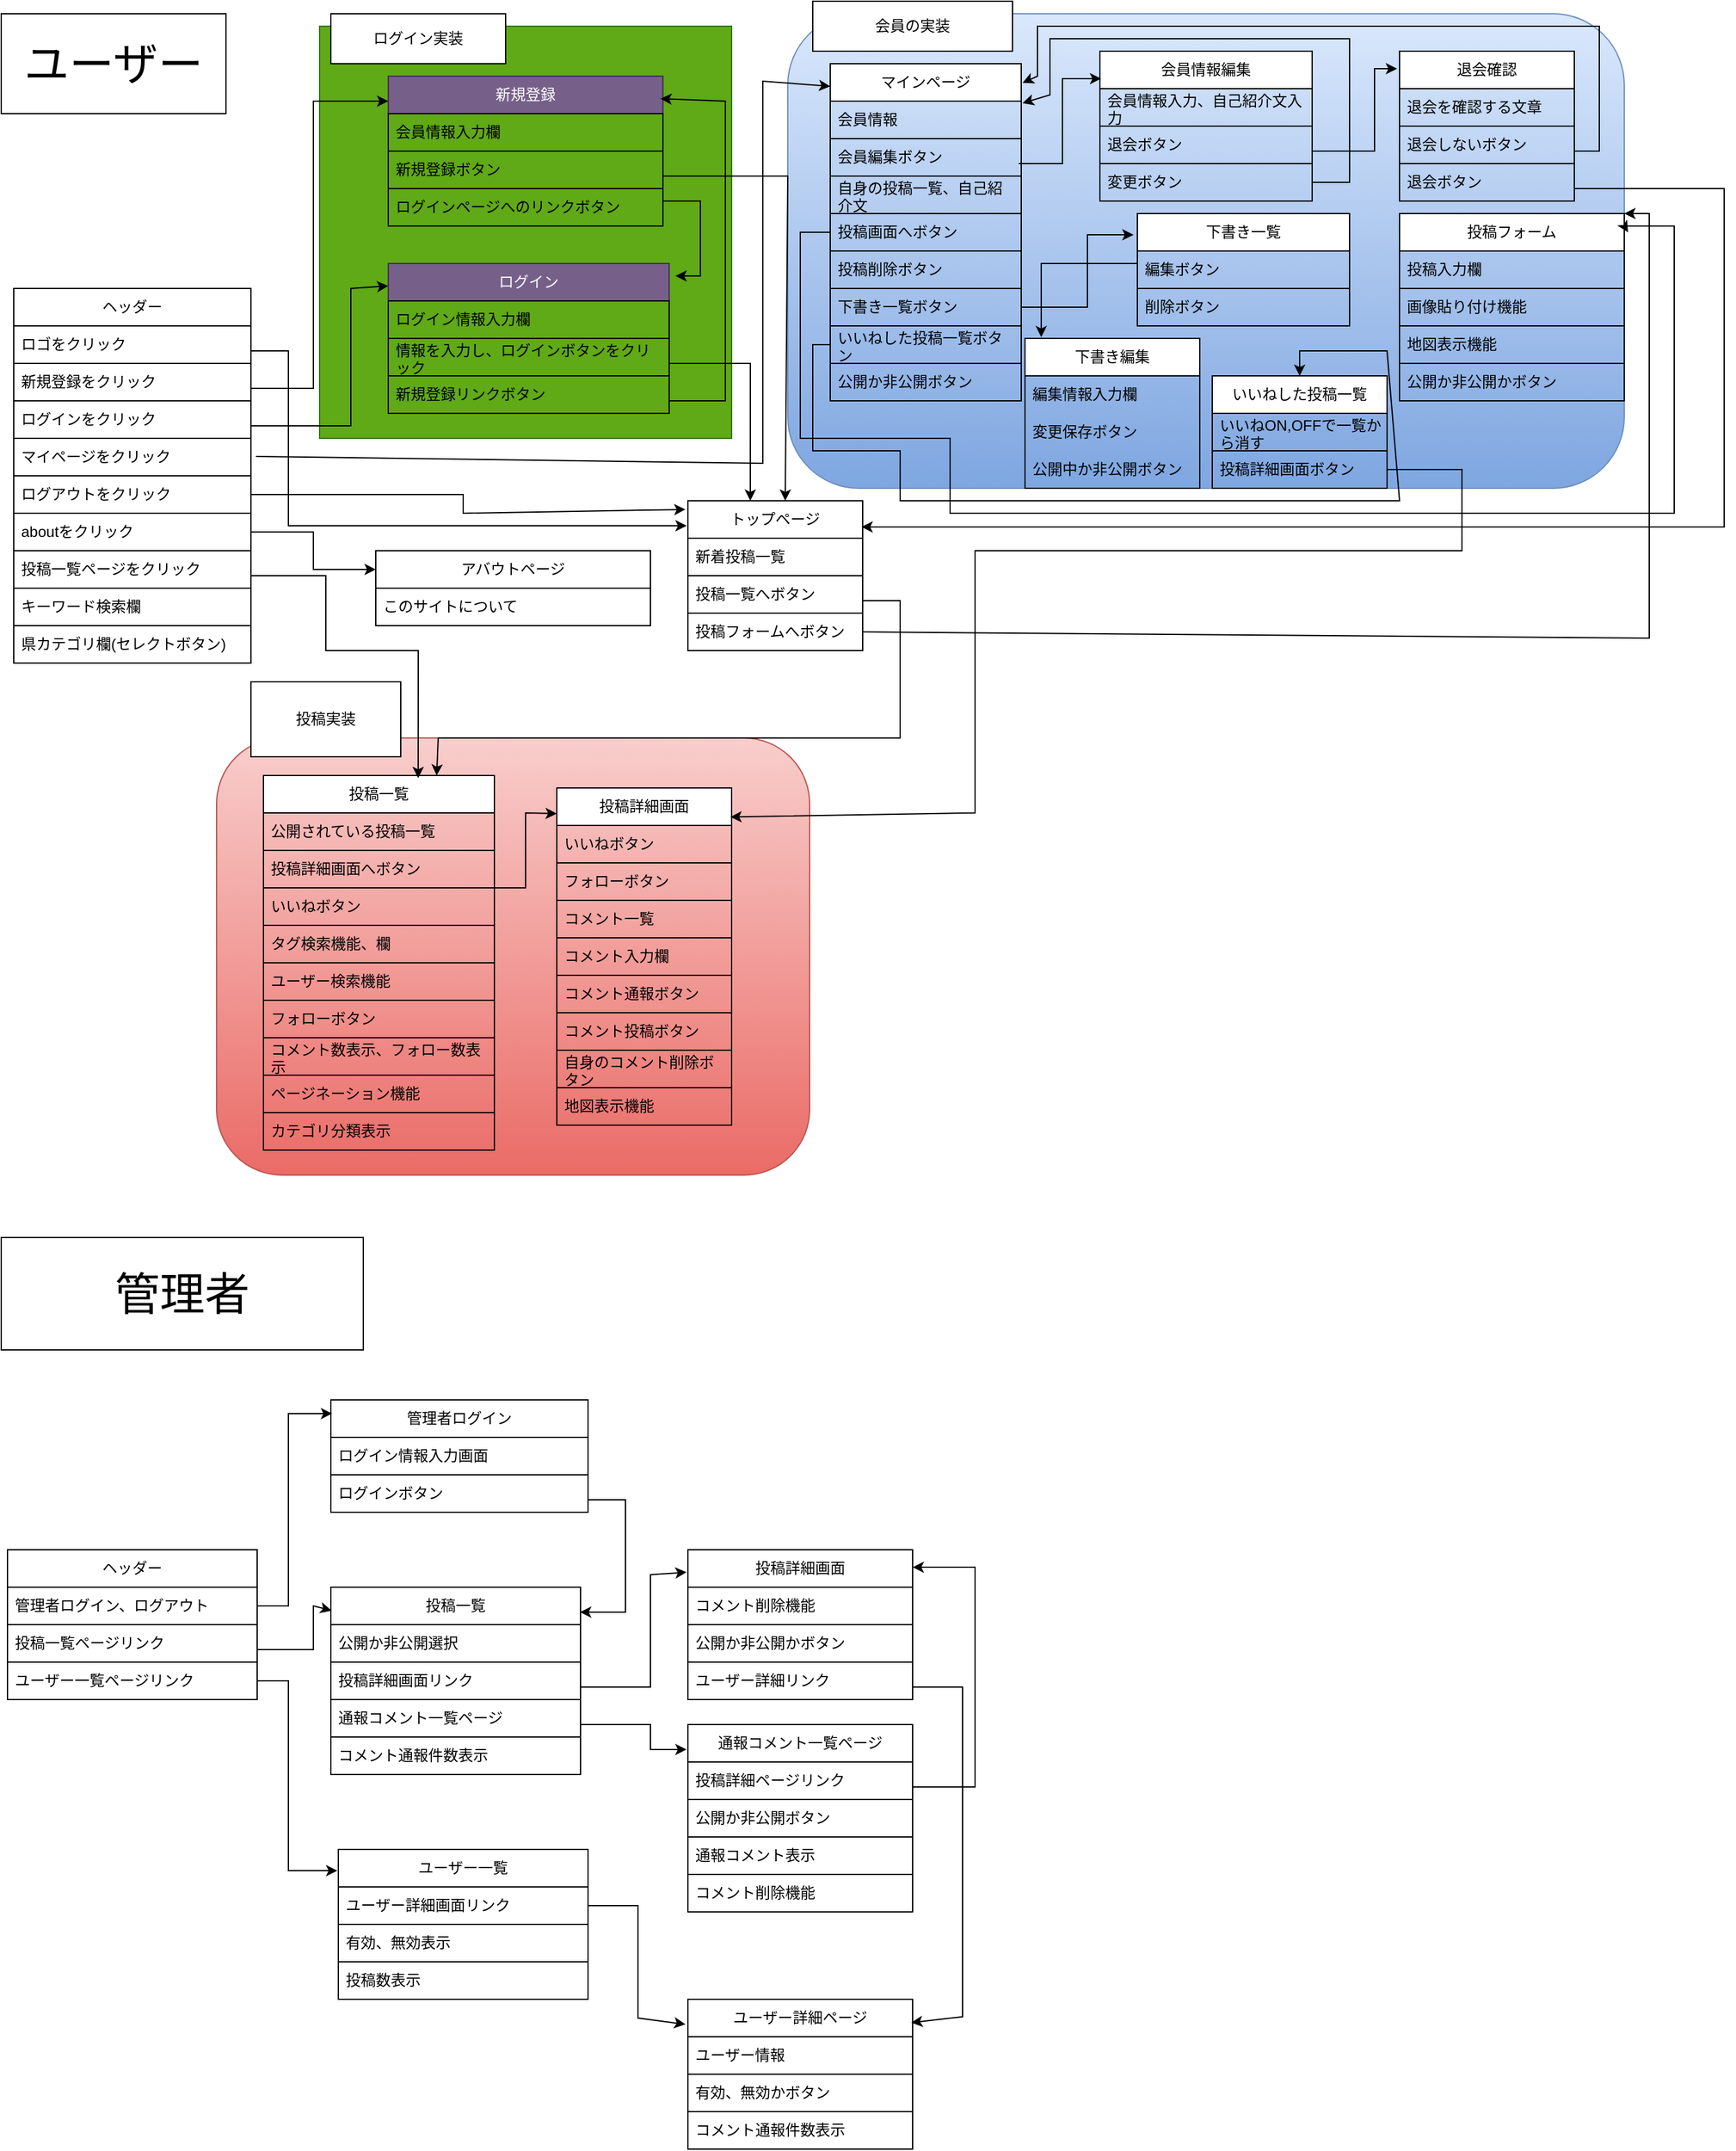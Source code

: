 <mxfile version="24.4.13" type="github">
  <diagram name="ページ1" id="BmxVBQdKCFRmg_GliCho">
    <mxGraphModel dx="359" dy="809" grid="1" gridSize="10" guides="1" tooltips="1" connect="1" arrows="1" fold="1" page="1" pageScale="1" pageWidth="827" pageHeight="1169" math="0" shadow="0">
      <root>
        <mxCell id="0" />
        <mxCell id="1" parent="0" />
        <mxCell id="5P5FnnpHf5cilHwBpNUs-7" value="&lt;font style=&quot;font-size: 36px;&quot;&gt;ユーザー&lt;/font&gt;" style="rounded=0;whiteSpace=wrap;html=1;" parent="1" vertex="1">
          <mxGeometry x="10" y="20" width="180" height="80" as="geometry" />
        </mxCell>
        <mxCell id="5P5FnnpHf5cilHwBpNUs-9" value="ヘッダー" style="swimlane;fontStyle=0;childLayout=stackLayout;horizontal=1;startSize=30;horizontalStack=0;resizeParent=1;resizeParentMax=0;resizeLast=0;collapsible=1;marginBottom=0;whiteSpace=wrap;html=1;" parent="1" vertex="1">
          <mxGeometry x="20" y="240" width="190" height="300" as="geometry" />
        </mxCell>
        <mxCell id="5P5FnnpHf5cilHwBpNUs-10" value="ロゴをクリック" style="text;strokeColor=none;fillColor=none;align=left;verticalAlign=middle;spacingLeft=4;spacingRight=4;overflow=hidden;points=[[0,0.5],[1,0.5]];portConstraint=eastwest;rotatable=0;whiteSpace=wrap;html=1;" parent="5P5FnnpHf5cilHwBpNUs-9" vertex="1">
          <mxGeometry y="30" width="190" height="30" as="geometry" />
        </mxCell>
        <mxCell id="5P5FnnpHf5cilHwBpNUs-11" value="新規登録をクリック" style="text;strokeColor=default;fillColor=none;align=left;verticalAlign=middle;spacingLeft=4;spacingRight=4;overflow=hidden;points=[[0,0.5],[1,0.5]];portConstraint=eastwest;rotatable=0;whiteSpace=wrap;html=1;" parent="5P5FnnpHf5cilHwBpNUs-9" vertex="1">
          <mxGeometry y="60" width="190" height="30" as="geometry" />
        </mxCell>
        <mxCell id="5P5FnnpHf5cilHwBpNUs-12" value="ログインをクリック" style="text;strokeColor=default;fillColor=none;align=left;verticalAlign=middle;spacingLeft=4;spacingRight=4;overflow=hidden;points=[[0,0.5],[1,0.5]];portConstraint=eastwest;rotatable=0;whiteSpace=wrap;html=1;" parent="5P5FnnpHf5cilHwBpNUs-9" vertex="1">
          <mxGeometry y="90" width="190" height="30" as="geometry" />
        </mxCell>
        <mxCell id="5P5FnnpHf5cilHwBpNUs-4" value="マイページをクリック" style="text;strokeColor=default;fillColor=none;align=left;verticalAlign=middle;spacingLeft=4;spacingRight=4;overflow=hidden;points=[[0,0.5],[1,0.5]];portConstraint=eastwest;rotatable=0;whiteSpace=wrap;html=1;" parent="5P5FnnpHf5cilHwBpNUs-9" vertex="1">
          <mxGeometry y="120" width="190" height="30" as="geometry" />
        </mxCell>
        <mxCell id="5P5FnnpHf5cilHwBpNUs-6" value="ログアウトをクリック" style="text;strokeColor=default;fillColor=none;align=left;verticalAlign=middle;spacingLeft=4;spacingRight=4;overflow=hidden;points=[[0,0.5],[1,0.5]];portConstraint=eastwest;rotatable=0;whiteSpace=wrap;html=1;" parent="5P5FnnpHf5cilHwBpNUs-9" vertex="1">
          <mxGeometry y="150" width="190" height="30" as="geometry" />
        </mxCell>
        <mxCell id="5P5FnnpHf5cilHwBpNUs-5" value="aboutをクリック" style="text;strokeColor=default;fillColor=none;align=left;verticalAlign=middle;spacingLeft=4;spacingRight=4;overflow=hidden;points=[[0,0.5],[1,0.5]];portConstraint=eastwest;rotatable=0;whiteSpace=wrap;html=1;" parent="5P5FnnpHf5cilHwBpNUs-9" vertex="1">
          <mxGeometry y="180" width="190" height="30" as="geometry" />
        </mxCell>
        <mxCell id="5P5FnnpHf5cilHwBpNUs-20" value="投稿一覧ページをクリック" style="text;strokeColor=default;fillColor=none;align=left;verticalAlign=middle;spacingLeft=4;spacingRight=4;overflow=hidden;points=[[0,0.5],[1,0.5]];portConstraint=eastwest;rotatable=0;whiteSpace=wrap;html=1;" parent="5P5FnnpHf5cilHwBpNUs-9" vertex="1">
          <mxGeometry y="210" width="190" height="30" as="geometry" />
        </mxCell>
        <mxCell id="5P5FnnpHf5cilHwBpNUs-45" value="キーワード検索欄" style="text;strokeColor=default;fillColor=none;align=left;verticalAlign=middle;spacingLeft=4;spacingRight=4;overflow=hidden;points=[[0,0.5],[1,0.5]];portConstraint=eastwest;rotatable=0;whiteSpace=wrap;html=1;" parent="5P5FnnpHf5cilHwBpNUs-9" vertex="1">
          <mxGeometry y="240" width="190" height="30" as="geometry" />
        </mxCell>
        <mxCell id="5P5FnnpHf5cilHwBpNUs-44" value="県カテゴリ欄(セレクトボタン)" style="text;strokeColor=none;fillColor=none;align=left;verticalAlign=middle;spacingLeft=4;spacingRight=4;overflow=hidden;points=[[0,0.5],[1,0.5]];portConstraint=eastwest;rotatable=0;whiteSpace=wrap;html=1;" parent="5P5FnnpHf5cilHwBpNUs-9" vertex="1">
          <mxGeometry y="270" width="190" height="30" as="geometry" />
        </mxCell>
        <mxCell id="5P5FnnpHf5cilHwBpNUs-21" value="" style="whiteSpace=wrap;html=1;aspect=fixed;strokeColor=#2D7600;fillColor=#60a917;fontColor=#ffffff;" parent="1" vertex="1">
          <mxGeometry x="265" y="30" width="330" height="330" as="geometry" />
        </mxCell>
        <mxCell id="5P5FnnpHf5cilHwBpNUs-22" value="新規登録" style="swimlane;fontStyle=0;childLayout=stackLayout;horizontal=1;startSize=30;horizontalStack=0;resizeParent=1;resizeParentMax=0;resizeLast=0;collapsible=1;marginBottom=0;whiteSpace=wrap;html=1;fillColor=#76608a;fontColor=#ffffff;strokeColor=#432D57;" parent="1" vertex="1">
          <mxGeometry x="320" y="70" width="220" height="120" as="geometry" />
        </mxCell>
        <mxCell id="5P5FnnpHf5cilHwBpNUs-23" value="会員情報入力欄" style="text;align=left;verticalAlign=middle;spacingLeft=4;spacingRight=4;overflow=hidden;points=[[0,0.5],[1,0.5]];portConstraint=eastwest;rotatable=0;whiteSpace=wrap;html=1;fillColor=none;strokeColor=default;" parent="5P5FnnpHf5cilHwBpNUs-22" vertex="1">
          <mxGeometry y="30" width="220" height="30" as="geometry" />
        </mxCell>
        <mxCell id="5P5FnnpHf5cilHwBpNUs-24" value="新規登録ボタン" style="text;strokeColor=default;fillColor=none;align=left;verticalAlign=middle;spacingLeft=4;spacingRight=4;overflow=hidden;points=[[0,0.5],[1,0.5]];portConstraint=eastwest;rotatable=0;whiteSpace=wrap;html=1;" parent="5P5FnnpHf5cilHwBpNUs-22" vertex="1">
          <mxGeometry y="60" width="220" height="30" as="geometry" />
        </mxCell>
        <mxCell id="5P5FnnpHf5cilHwBpNUs-25" value="ログインページへのリンクボタン" style="text;strokeColor=default;fillColor=none;align=left;verticalAlign=middle;spacingLeft=4;spacingRight=4;overflow=hidden;points=[[0,0.5],[1,0.5]];portConstraint=eastwest;rotatable=0;whiteSpace=wrap;html=1;" parent="5P5FnnpHf5cilHwBpNUs-22" vertex="1">
          <mxGeometry y="90" width="220" height="30" as="geometry" />
        </mxCell>
        <mxCell id="5P5FnnpHf5cilHwBpNUs-26" value="ログイン実装" style="rounded=0;whiteSpace=wrap;html=1;" parent="1" vertex="1">
          <mxGeometry x="274" y="20" width="140" height="40" as="geometry" />
        </mxCell>
        <mxCell id="5P5FnnpHf5cilHwBpNUs-27" value="ログイン" style="swimlane;fontStyle=0;childLayout=stackLayout;horizontal=1;startSize=30;horizontalStack=0;resizeParent=1;resizeParentMax=0;resizeLast=0;collapsible=1;marginBottom=0;whiteSpace=wrap;html=1;fillColor=#76608a;strokeColor=#432D57;fontColor=#ffffff;" parent="1" vertex="1">
          <mxGeometry x="320" y="220" width="225" height="120" as="geometry" />
        </mxCell>
        <mxCell id="5P5FnnpHf5cilHwBpNUs-28" value="ログイン情報入力欄" style="text;strokeColor=default;fillColor=none;align=left;verticalAlign=middle;spacingLeft=4;spacingRight=4;overflow=hidden;points=[[0,0.5],[1,0.5]];portConstraint=eastwest;rotatable=0;whiteSpace=wrap;html=1;" parent="5P5FnnpHf5cilHwBpNUs-27" vertex="1">
          <mxGeometry y="30" width="225" height="30" as="geometry" />
        </mxCell>
        <mxCell id="5P5FnnpHf5cilHwBpNUs-29" value="情報を入力し、ログインボタンをクリック" style="text;strokeColor=default;fillColor=none;align=left;verticalAlign=middle;spacingLeft=4;spacingRight=4;overflow=hidden;points=[[0,0.5],[1,0.5]];portConstraint=eastwest;rotatable=0;whiteSpace=wrap;html=1;" parent="5P5FnnpHf5cilHwBpNUs-27" vertex="1">
          <mxGeometry y="60" width="225" height="30" as="geometry" />
        </mxCell>
        <mxCell id="5P5FnnpHf5cilHwBpNUs-30" value="新規登録リンクボタン" style="text;strokeColor=default;fillColor=none;align=left;verticalAlign=middle;spacingLeft=4;spacingRight=4;overflow=hidden;points=[[0,0.5],[1,0.5]];portConstraint=eastwest;rotatable=0;whiteSpace=wrap;html=1;" parent="5P5FnnpHf5cilHwBpNUs-27" vertex="1">
          <mxGeometry y="90" width="225" height="30" as="geometry" />
        </mxCell>
        <mxCell id="5P5FnnpHf5cilHwBpNUs-31" value="" style="endArrow=classic;html=1;rounded=0;entryX=0;entryY=0.167;entryDx=0;entryDy=0;entryPerimeter=0;" parent="1" target="5P5FnnpHf5cilHwBpNUs-22" edge="1">
          <mxGeometry width="50" height="50" relative="1" as="geometry">
            <mxPoint x="210" y="320" as="sourcePoint" />
            <mxPoint x="260" y="90" as="targetPoint" />
            <Array as="points">
              <mxPoint x="260" y="320" />
              <mxPoint x="260" y="90" />
            </Array>
          </mxGeometry>
        </mxCell>
        <mxCell id="5P5FnnpHf5cilHwBpNUs-32" value="" style="endArrow=classic;html=1;rounded=0;entryX=0;entryY=0.15;entryDx=0;entryDy=0;entryPerimeter=0;" parent="1" target="5P5FnnpHf5cilHwBpNUs-27" edge="1">
          <mxGeometry width="50" height="50" relative="1" as="geometry">
            <mxPoint x="210" y="350" as="sourcePoint" />
            <mxPoint x="290" y="240" as="targetPoint" />
            <Array as="points">
              <mxPoint x="290" y="350" />
              <mxPoint x="290" y="240" />
            </Array>
          </mxGeometry>
        </mxCell>
        <mxCell id="5P5FnnpHf5cilHwBpNUs-34" value="" style="endArrow=classic;html=1;rounded=0;" parent="1" edge="1">
          <mxGeometry width="50" height="50" relative="1" as="geometry">
            <mxPoint x="540" y="170" as="sourcePoint" />
            <mxPoint x="550" y="230" as="targetPoint" />
            <Array as="points">
              <mxPoint x="570" y="170" />
              <mxPoint x="570" y="230" />
            </Array>
          </mxGeometry>
        </mxCell>
        <mxCell id="5P5FnnpHf5cilHwBpNUs-36" value="" style="endArrow=classic;html=1;rounded=0;entryX=0.991;entryY=0.15;entryDx=0;entryDy=0;entryPerimeter=0;" parent="1" target="5P5FnnpHf5cilHwBpNUs-22" edge="1">
          <mxGeometry width="50" height="50" relative="1" as="geometry">
            <mxPoint x="545" y="330" as="sourcePoint" />
            <mxPoint x="545" y="100" as="targetPoint" />
            <Array as="points">
              <mxPoint x="590" y="330" />
              <mxPoint x="590" y="90" />
            </Array>
          </mxGeometry>
        </mxCell>
        <mxCell id="5P5FnnpHf5cilHwBpNUs-37" value="アバウトページ" style="swimlane;fontStyle=0;childLayout=stackLayout;horizontal=1;startSize=30;horizontalStack=0;resizeParent=1;resizeParentMax=0;resizeLast=0;collapsible=1;marginBottom=0;whiteSpace=wrap;html=1;" parent="1" vertex="1">
          <mxGeometry x="310" y="450" width="220" height="60" as="geometry" />
        </mxCell>
        <mxCell id="5P5FnnpHf5cilHwBpNUs-38" value="このサイトについて" style="text;strokeColor=none;fillColor=none;align=left;verticalAlign=middle;spacingLeft=4;spacingRight=4;overflow=hidden;points=[[0,0.5],[1,0.5]];portConstraint=eastwest;rotatable=0;whiteSpace=wrap;html=1;" parent="5P5FnnpHf5cilHwBpNUs-37" vertex="1">
          <mxGeometry y="30" width="220" height="30" as="geometry" />
        </mxCell>
        <mxCell id="5P5FnnpHf5cilHwBpNUs-41" value="" style="endArrow=classic;html=1;rounded=0;exitX=1;exitY=0.5;exitDx=0;exitDy=0;entryX=0;entryY=0.25;entryDx=0;entryDy=0;" parent="1" source="5P5FnnpHf5cilHwBpNUs-5" target="5P5FnnpHf5cilHwBpNUs-37" edge="1">
          <mxGeometry width="50" height="50" relative="1" as="geometry">
            <mxPoint x="280" y="570" as="sourcePoint" />
            <mxPoint x="260" y="480" as="targetPoint" />
            <Array as="points">
              <mxPoint x="260" y="435" />
              <mxPoint x="260" y="465" />
            </Array>
          </mxGeometry>
        </mxCell>
        <mxCell id="5P5FnnpHf5cilHwBpNUs-42" value="トップページ" style="swimlane;fontStyle=0;childLayout=stackLayout;horizontal=1;startSize=30;horizontalStack=0;resizeParent=1;resizeParentMax=0;resizeLast=0;collapsible=1;marginBottom=0;whiteSpace=wrap;html=1;" parent="1" vertex="1">
          <mxGeometry x="560" y="410" width="140" height="120" as="geometry" />
        </mxCell>
        <mxCell id="5P5FnnpHf5cilHwBpNUs-43" value="新着投稿一覧" style="text;strokeColor=default;fillColor=none;align=left;verticalAlign=middle;spacingLeft=4;spacingRight=4;overflow=hidden;points=[[0,0.5],[1,0.5]];portConstraint=eastwest;rotatable=0;whiteSpace=wrap;html=1;" parent="5P5FnnpHf5cilHwBpNUs-42" vertex="1">
          <mxGeometry y="30" width="140" height="30" as="geometry" />
        </mxCell>
        <mxCell id="m7cMplV8NOQ_NA8ybP9x-31" value="投稿一覧へボタン" style="text;strokeColor=none;fillColor=none;align=left;verticalAlign=middle;spacingLeft=4;spacingRight=4;overflow=hidden;points=[[0,0.5],[1,0.5]];portConstraint=eastwest;rotatable=0;whiteSpace=wrap;html=1;" parent="5P5FnnpHf5cilHwBpNUs-42" vertex="1">
          <mxGeometry y="60" width="140" height="30" as="geometry" />
        </mxCell>
        <mxCell id="5P5FnnpHf5cilHwBpNUs-64" value="投稿フォームへボタン" style="text;strokeColor=default;fillColor=none;align=left;verticalAlign=middle;spacingLeft=4;spacingRight=4;overflow=hidden;points=[[0,0.5],[1,0.5]];portConstraint=eastwest;rotatable=0;whiteSpace=wrap;html=1;" parent="5P5FnnpHf5cilHwBpNUs-42" vertex="1">
          <mxGeometry y="90" width="140" height="30" as="geometry" />
        </mxCell>
        <mxCell id="5P5FnnpHf5cilHwBpNUs-47" value="" style="endArrow=classic;html=1;rounded=0;exitX=1;exitY=0.5;exitDx=0;exitDy=0;entryX=-0.014;entryY=0.058;entryDx=0;entryDy=0;entryPerimeter=0;" parent="1" source="5P5FnnpHf5cilHwBpNUs-6" target="5P5FnnpHf5cilHwBpNUs-42" edge="1">
          <mxGeometry width="50" height="50" relative="1" as="geometry">
            <mxPoint x="210" y="400" as="sourcePoint" />
            <mxPoint x="550" y="410" as="targetPoint" />
            <Array as="points">
              <mxPoint x="380" y="405" />
              <mxPoint x="380" y="420" />
            </Array>
          </mxGeometry>
        </mxCell>
        <mxCell id="5P5FnnpHf5cilHwBpNUs-49" value="" style="rounded=1;whiteSpace=wrap;html=1;fillColor=#dae8fc;strokeColor=#6c8ebf;gradientColor=#7ea6e0;" parent="1" vertex="1">
          <mxGeometry x="640" y="20" width="670" height="380" as="geometry" />
        </mxCell>
        <mxCell id="5P5FnnpHf5cilHwBpNUs-51" value="マインページ" style="swimlane;fontStyle=0;childLayout=stackLayout;horizontal=1;startSize=30;horizontalStack=0;resizeParent=1;resizeParentMax=0;resizeLast=0;collapsible=1;marginBottom=0;whiteSpace=wrap;html=1;" parent="1" vertex="1">
          <mxGeometry x="674" y="60" width="153" height="270" as="geometry" />
        </mxCell>
        <mxCell id="5P5FnnpHf5cilHwBpNUs-52" value="会員情報" style="text;strokeColor=default;fillColor=none;align=left;verticalAlign=middle;spacingLeft=4;spacingRight=4;overflow=hidden;points=[[0,0.5],[1,0.5]];portConstraint=eastwest;rotatable=0;whiteSpace=wrap;html=1;" parent="5P5FnnpHf5cilHwBpNUs-51" vertex="1">
          <mxGeometry y="30" width="153" height="30" as="geometry" />
        </mxCell>
        <mxCell id="5P5FnnpHf5cilHwBpNUs-53" value="会員編集ボタン" style="text;strokeColor=default;fillColor=none;align=left;verticalAlign=middle;spacingLeft=4;spacingRight=4;overflow=hidden;points=[[0,0.5],[1,0.5]];portConstraint=eastwest;rotatable=0;whiteSpace=wrap;html=1;" parent="5P5FnnpHf5cilHwBpNUs-51" vertex="1">
          <mxGeometry y="60" width="153" height="30" as="geometry" />
        </mxCell>
        <mxCell id="5P5FnnpHf5cilHwBpNUs-56" value="自身の投稿一覧、自己紹介文" style="text;strokeColor=default;fillColor=none;align=left;verticalAlign=middle;spacingLeft=4;spacingRight=4;overflow=hidden;points=[[0,0.5],[1,0.5]];portConstraint=eastwest;rotatable=0;whiteSpace=wrap;html=1;" parent="5P5FnnpHf5cilHwBpNUs-51" vertex="1">
          <mxGeometry y="90" width="153" height="30" as="geometry" />
        </mxCell>
        <mxCell id="m7cMplV8NOQ_NA8ybP9x-38" value="投稿画面へボタン" style="text;strokeColor=default;fillColor=none;align=left;verticalAlign=middle;spacingLeft=4;spacingRight=4;overflow=hidden;points=[[0,0.5],[1,0.5]];portConstraint=eastwest;rotatable=0;whiteSpace=wrap;html=1;" parent="5P5FnnpHf5cilHwBpNUs-51" vertex="1">
          <mxGeometry y="120" width="153" height="30" as="geometry" />
        </mxCell>
        <mxCell id="m7cMplV8NOQ_NA8ybP9x-18" value="投稿削除ボタン" style="text;strokeColor=none;fillColor=none;align=left;verticalAlign=middle;spacingLeft=4;spacingRight=4;overflow=hidden;points=[[0,0.5],[1,0.5]];portConstraint=eastwest;rotatable=0;whiteSpace=wrap;html=1;" parent="5P5FnnpHf5cilHwBpNUs-51" vertex="1">
          <mxGeometry y="150" width="153" height="30" as="geometry" />
        </mxCell>
        <mxCell id="5P5FnnpHf5cilHwBpNUs-55" value="下書き一覧ボタン" style="text;strokeColor=default;fillColor=none;align=left;verticalAlign=middle;spacingLeft=4;spacingRight=4;overflow=hidden;points=[[0,0.5],[1,0.5]];portConstraint=eastwest;rotatable=0;whiteSpace=wrap;html=1;" parent="5P5FnnpHf5cilHwBpNUs-51" vertex="1">
          <mxGeometry y="180" width="153" height="30" as="geometry" />
        </mxCell>
        <mxCell id="5P5FnnpHf5cilHwBpNUs-54" value="いいねした投稿一覧ボタン" style="text;strokeColor=default;fillColor=none;align=left;verticalAlign=middle;spacingLeft=4;spacingRight=4;overflow=hidden;points=[[0,0.5],[1,0.5]];portConstraint=eastwest;rotatable=0;whiteSpace=wrap;html=1;" parent="5P5FnnpHf5cilHwBpNUs-51" vertex="1">
          <mxGeometry y="210" width="153" height="30" as="geometry" />
        </mxCell>
        <mxCell id="m7cMplV8NOQ_NA8ybP9x-30" value="公開か非公開ボタン" style="text;strokeColor=default;fillColor=none;align=left;verticalAlign=middle;spacingLeft=4;spacingRight=4;overflow=hidden;points=[[0,0.5],[1,0.5]];portConstraint=eastwest;rotatable=0;whiteSpace=wrap;html=1;" parent="5P5FnnpHf5cilHwBpNUs-51" vertex="1">
          <mxGeometry y="240" width="153" height="30" as="geometry" />
        </mxCell>
        <mxCell id="5P5FnnpHf5cilHwBpNUs-57" value="" style="endArrow=classic;html=1;rounded=0;entryX=0;entryY=0.067;entryDx=0;entryDy=0;entryPerimeter=0;" parent="1" target="5P5FnnpHf5cilHwBpNUs-51" edge="1">
          <mxGeometry width="50" height="50" relative="1" as="geometry">
            <mxPoint x="214" y="374.5" as="sourcePoint" />
            <mxPoint x="620" y="70" as="targetPoint" />
            <Array as="points">
              <mxPoint x="620" y="380" />
              <mxPoint x="620" y="74" />
            </Array>
          </mxGeometry>
        </mxCell>
        <mxCell id="5P5FnnpHf5cilHwBpNUs-59" value="" style="endArrow=classic;html=1;rounded=0;entryX=-0.007;entryY=0.167;entryDx=0;entryDy=0;entryPerimeter=0;" parent="1" target="5P5FnnpHf5cilHwBpNUs-42" edge="1">
          <mxGeometry width="50" height="50" relative="1" as="geometry">
            <mxPoint x="210" y="290" as="sourcePoint" />
            <mxPoint x="560" y="430" as="targetPoint" />
            <Array as="points">
              <mxPoint x="240" y="290" />
              <mxPoint x="240" y="430" />
            </Array>
          </mxGeometry>
        </mxCell>
        <mxCell id="5P5FnnpHf5cilHwBpNUs-60" value="会員の実装" style="rounded=0;whiteSpace=wrap;html=1;" parent="1" vertex="1">
          <mxGeometry x="660" y="10" width="160" height="40" as="geometry" />
        </mxCell>
        <mxCell id="5P5FnnpHf5cilHwBpNUs-61" value="" style="endArrow=classic;html=1;rounded=0;entryX=0.357;entryY=0;entryDx=0;entryDy=0;entryPerimeter=0;" parent="1" target="5P5FnnpHf5cilHwBpNUs-42" edge="1">
          <mxGeometry width="50" height="50" relative="1" as="geometry">
            <mxPoint x="545" y="300" as="sourcePoint" />
            <mxPoint x="610" y="300" as="targetPoint" />
            <Array as="points">
              <mxPoint x="610" y="300" />
            </Array>
          </mxGeometry>
        </mxCell>
        <mxCell id="5P5FnnpHf5cilHwBpNUs-62" value="" style="endArrow=classic;html=1;rounded=0;entryX=0.557;entryY=0;entryDx=0;entryDy=0;entryPerimeter=0;" parent="1" target="5P5FnnpHf5cilHwBpNUs-42" edge="1">
          <mxGeometry width="50" height="50" relative="1" as="geometry">
            <mxPoint x="540" y="150" as="sourcePoint" />
            <mxPoint x="630" y="150" as="targetPoint" />
            <Array as="points">
              <mxPoint x="640" y="150" />
            </Array>
          </mxGeometry>
        </mxCell>
        <mxCell id="m7cMplV8NOQ_NA8ybP9x-2" value="会員情報編集" style="swimlane;fontStyle=0;childLayout=stackLayout;horizontal=1;startSize=30;horizontalStack=0;resizeParent=1;resizeParentMax=0;resizeLast=0;collapsible=1;marginBottom=0;whiteSpace=wrap;html=1;" parent="1" vertex="1">
          <mxGeometry x="890" y="50" width="170" height="120" as="geometry" />
        </mxCell>
        <mxCell id="m7cMplV8NOQ_NA8ybP9x-3" value="会員情報入力、自己紹介文入力" style="text;strokeColor=default;fillColor=none;align=left;verticalAlign=middle;spacingLeft=4;spacingRight=4;overflow=hidden;points=[[0,0.5],[1,0.5]];portConstraint=eastwest;rotatable=0;whiteSpace=wrap;html=1;" parent="m7cMplV8NOQ_NA8ybP9x-2" vertex="1">
          <mxGeometry y="30" width="170" height="30" as="geometry" />
        </mxCell>
        <mxCell id="m7cMplV8NOQ_NA8ybP9x-4" value="退会ボタン" style="text;strokeColor=default;fillColor=none;align=left;verticalAlign=middle;spacingLeft=4;spacingRight=4;overflow=hidden;points=[[0,0.5],[1,0.5]];portConstraint=eastwest;rotatable=0;whiteSpace=wrap;html=1;" parent="m7cMplV8NOQ_NA8ybP9x-2" vertex="1">
          <mxGeometry y="60" width="170" height="30" as="geometry" />
        </mxCell>
        <mxCell id="m7cMplV8NOQ_NA8ybP9x-5" value="変更ボタン" style="text;strokeColor=default;fillColor=none;align=left;verticalAlign=middle;spacingLeft=4;spacingRight=4;overflow=hidden;points=[[0,0.5],[1,0.5]];portConstraint=eastwest;rotatable=0;whiteSpace=wrap;html=1;" parent="m7cMplV8NOQ_NA8ybP9x-2" vertex="1">
          <mxGeometry y="90" width="170" height="30" as="geometry" />
        </mxCell>
        <mxCell id="m7cMplV8NOQ_NA8ybP9x-6" value="" style="endArrow=classic;html=1;rounded=0;entryX=0.006;entryY=0.183;entryDx=0;entryDy=0;entryPerimeter=0;" parent="1" target="m7cMplV8NOQ_NA8ybP9x-2" edge="1">
          <mxGeometry width="50" height="50" relative="1" as="geometry">
            <mxPoint x="825" y="140" as="sourcePoint" />
            <mxPoint x="920" y="200" as="targetPoint" />
            <Array as="points">
              <mxPoint x="860" y="140" />
              <mxPoint x="860" y="72" />
            </Array>
          </mxGeometry>
        </mxCell>
        <mxCell id="m7cMplV8NOQ_NA8ybP9x-7" value="" style="endArrow=classic;html=1;rounded=0;entryX=1.007;entryY=0.117;entryDx=0;entryDy=0;entryPerimeter=0;" parent="1" target="5P5FnnpHf5cilHwBpNUs-51" edge="1">
          <mxGeometry width="50" height="50" relative="1" as="geometry">
            <mxPoint x="1060" y="155" as="sourcePoint" />
            <mxPoint x="1110" y="105" as="targetPoint" />
            <Array as="points">
              <mxPoint x="1090" y="155" />
              <mxPoint x="1090" y="40" />
              <mxPoint x="850" y="40" />
              <mxPoint x="850" y="85" />
            </Array>
          </mxGeometry>
        </mxCell>
        <mxCell id="m7cMplV8NOQ_NA8ybP9x-8" value="退会確認" style="swimlane;fontStyle=0;childLayout=stackLayout;horizontal=1;startSize=30;horizontalStack=0;resizeParent=1;resizeParentMax=0;resizeLast=0;collapsible=1;marginBottom=0;whiteSpace=wrap;html=1;" parent="1" vertex="1">
          <mxGeometry x="1130" y="50" width="140" height="120" as="geometry" />
        </mxCell>
        <mxCell id="m7cMplV8NOQ_NA8ybP9x-9" value="退会を確認する文章" style="text;strokeColor=default;fillColor=none;align=left;verticalAlign=middle;spacingLeft=4;spacingRight=4;overflow=hidden;points=[[0,0.5],[1,0.5]];portConstraint=eastwest;rotatable=0;whiteSpace=wrap;html=1;" parent="m7cMplV8NOQ_NA8ybP9x-8" vertex="1">
          <mxGeometry y="30" width="140" height="30" as="geometry" />
        </mxCell>
        <mxCell id="m7cMplV8NOQ_NA8ybP9x-10" value="退会しないボタン" style="text;strokeColor=default;fillColor=none;align=left;verticalAlign=middle;spacingLeft=4;spacingRight=4;overflow=hidden;points=[[0,0.5],[1,0.5]];portConstraint=eastwest;rotatable=0;whiteSpace=wrap;html=1;" parent="m7cMplV8NOQ_NA8ybP9x-8" vertex="1">
          <mxGeometry y="60" width="140" height="30" as="geometry" />
        </mxCell>
        <mxCell id="m7cMplV8NOQ_NA8ybP9x-11" value="退会ボタン" style="text;strokeColor=default;fillColor=none;align=left;verticalAlign=middle;spacingLeft=4;spacingRight=4;overflow=hidden;points=[[0,0.5],[1,0.5]];portConstraint=eastwest;rotatable=0;whiteSpace=wrap;html=1;" parent="m7cMplV8NOQ_NA8ybP9x-8" vertex="1">
          <mxGeometry y="90" width="140" height="30" as="geometry" />
        </mxCell>
        <mxCell id="m7cMplV8NOQ_NA8ybP9x-12" value="" style="endArrow=classic;html=1;rounded=0;entryX=-0.014;entryY=0.117;entryDx=0;entryDy=0;entryPerimeter=0;" parent="1" target="m7cMplV8NOQ_NA8ybP9x-8" edge="1">
          <mxGeometry width="50" height="50" relative="1" as="geometry">
            <mxPoint x="1060" y="130" as="sourcePoint" />
            <mxPoint x="1110" y="80" as="targetPoint" />
            <Array as="points">
              <mxPoint x="1110" y="130" />
              <mxPoint x="1110" y="64" />
            </Array>
          </mxGeometry>
        </mxCell>
        <mxCell id="m7cMplV8NOQ_NA8ybP9x-13" value="" style="endArrow=classic;html=1;rounded=0;entryX=1.007;entryY=0.057;entryDx=0;entryDy=0;entryPerimeter=0;" parent="1" target="5P5FnnpHf5cilHwBpNUs-51" edge="1">
          <mxGeometry width="50" height="50" relative="1" as="geometry">
            <mxPoint x="1270" y="130" as="sourcePoint" />
            <mxPoint x="1320" y="80" as="targetPoint" />
            <Array as="points">
              <mxPoint x="1290" y="130" />
              <mxPoint x="1290" y="30" />
              <mxPoint x="1030" y="30" />
              <mxPoint x="840" y="30" />
              <mxPoint x="840" y="70" />
            </Array>
          </mxGeometry>
        </mxCell>
        <mxCell id="m7cMplV8NOQ_NA8ybP9x-14" value="" style="endArrow=classic;html=1;rounded=0;entryX=0.993;entryY=0.175;entryDx=0;entryDy=0;entryPerimeter=0;" parent="1" target="5P5FnnpHf5cilHwBpNUs-42" edge="1">
          <mxGeometry width="50" height="50" relative="1" as="geometry">
            <mxPoint x="1270" y="160" as="sourcePoint" />
            <mxPoint x="760" y="430" as="targetPoint" />
            <Array as="points">
              <mxPoint x="1390" y="160" />
              <mxPoint x="1390" y="431" />
            </Array>
          </mxGeometry>
        </mxCell>
        <mxCell id="m7cMplV8NOQ_NA8ybP9x-15" value="下書き一覧" style="swimlane;fontStyle=0;childLayout=stackLayout;horizontal=1;startSize=30;horizontalStack=0;resizeParent=1;resizeParentMax=0;resizeLast=0;collapsible=1;marginBottom=0;whiteSpace=wrap;html=1;" parent="1" vertex="1">
          <mxGeometry x="920" y="180" width="170" height="90" as="geometry" />
        </mxCell>
        <mxCell id="m7cMplV8NOQ_NA8ybP9x-16" value="編集ボタン" style="text;strokeColor=default;fillColor=none;align=left;verticalAlign=middle;spacingLeft=4;spacingRight=4;overflow=hidden;points=[[0,0.5],[1,0.5]];portConstraint=eastwest;rotatable=0;whiteSpace=wrap;html=1;" parent="m7cMplV8NOQ_NA8ybP9x-15" vertex="1">
          <mxGeometry y="30" width="170" height="30" as="geometry" />
        </mxCell>
        <mxCell id="m7cMplV8NOQ_NA8ybP9x-17" value="削除ボタン" style="text;strokeColor=default;fillColor=none;align=left;verticalAlign=middle;spacingLeft=4;spacingRight=4;overflow=hidden;points=[[0,0.5],[1,0.5]];portConstraint=eastwest;rotatable=0;whiteSpace=wrap;html=1;" parent="m7cMplV8NOQ_NA8ybP9x-15" vertex="1">
          <mxGeometry y="60" width="170" height="30" as="geometry" />
        </mxCell>
        <mxCell id="m7cMplV8NOQ_NA8ybP9x-23" value="下書き編集" style="swimlane;fontStyle=0;childLayout=stackLayout;horizontal=1;startSize=30;horizontalStack=0;resizeParent=1;resizeParentMax=0;resizeLast=0;collapsible=1;marginBottom=0;whiteSpace=wrap;html=1;" parent="1" vertex="1">
          <mxGeometry x="830" y="280" width="140" height="120" as="geometry" />
        </mxCell>
        <mxCell id="m7cMplV8NOQ_NA8ybP9x-24" value="編集情報入力欄" style="text;strokeColor=none;fillColor=none;align=left;verticalAlign=middle;spacingLeft=4;spacingRight=4;overflow=hidden;points=[[0,0.5],[1,0.5]];portConstraint=eastwest;rotatable=0;whiteSpace=wrap;html=1;" parent="m7cMplV8NOQ_NA8ybP9x-23" vertex="1">
          <mxGeometry y="30" width="140" height="30" as="geometry" />
        </mxCell>
        <mxCell id="m7cMplV8NOQ_NA8ybP9x-25" value="変更保存ボタン" style="text;strokeColor=none;fillColor=none;align=left;verticalAlign=middle;spacingLeft=4;spacingRight=4;overflow=hidden;points=[[0,0.5],[1,0.5]];portConstraint=eastwest;rotatable=0;whiteSpace=wrap;html=1;" parent="m7cMplV8NOQ_NA8ybP9x-23" vertex="1">
          <mxGeometry y="60" width="140" height="30" as="geometry" />
        </mxCell>
        <mxCell id="m7cMplV8NOQ_NA8ybP9x-26" value="公開中か非公開ボタン" style="text;strokeColor=none;fillColor=none;align=left;verticalAlign=middle;spacingLeft=4;spacingRight=4;overflow=hidden;points=[[0,0.5],[1,0.5]];portConstraint=eastwest;rotatable=0;whiteSpace=wrap;html=1;" parent="m7cMplV8NOQ_NA8ybP9x-23" vertex="1">
          <mxGeometry y="90" width="140" height="30" as="geometry" />
        </mxCell>
        <mxCell id="m7cMplV8NOQ_NA8ybP9x-28" value="" style="endArrow=classic;html=1;rounded=0;exitX=0;exitY=0.333;exitDx=0;exitDy=0;exitPerimeter=0;entryX=0.093;entryY=-0.008;entryDx=0;entryDy=0;entryPerimeter=0;" parent="1" source="m7cMplV8NOQ_NA8ybP9x-16" target="m7cMplV8NOQ_NA8ybP9x-23" edge="1">
          <mxGeometry width="50" height="50" relative="1" as="geometry">
            <mxPoint x="990" y="350" as="sourcePoint" />
            <mxPoint x="840" y="270" as="targetPoint" />
            <Array as="points">
              <mxPoint x="843" y="220" />
            </Array>
          </mxGeometry>
        </mxCell>
        <mxCell id="m7cMplV8NOQ_NA8ybP9x-35" value="いいねした投稿一覧" style="swimlane;fontStyle=0;childLayout=stackLayout;horizontal=1;startSize=30;horizontalStack=0;resizeParent=1;resizeParentMax=0;resizeLast=0;collapsible=1;marginBottom=0;whiteSpace=wrap;html=1;" parent="1" vertex="1">
          <mxGeometry x="980" y="310" width="140" height="90" as="geometry" />
        </mxCell>
        <mxCell id="m7cMplV8NOQ_NA8ybP9x-36" value="いいねON,OFFで一覧から消す" style="text;strokeColor=none;fillColor=none;align=left;verticalAlign=middle;spacingLeft=4;spacingRight=4;overflow=hidden;points=[[0,0.5],[1,0.5]];portConstraint=eastwest;rotatable=0;whiteSpace=wrap;html=1;" parent="m7cMplV8NOQ_NA8ybP9x-35" vertex="1">
          <mxGeometry y="30" width="140" height="30" as="geometry" />
        </mxCell>
        <mxCell id="m7cMplV8NOQ_NA8ybP9x-37" value="投稿詳細画面ボタン" style="text;strokeColor=default;fillColor=none;align=left;verticalAlign=middle;spacingLeft=4;spacingRight=4;overflow=hidden;points=[[0,0.5],[1,0.5]];portConstraint=eastwest;rotatable=0;whiteSpace=wrap;html=1;" parent="m7cMplV8NOQ_NA8ybP9x-35" vertex="1">
          <mxGeometry y="60" width="140" height="30" as="geometry" />
        </mxCell>
        <mxCell id="m7cMplV8NOQ_NA8ybP9x-45" value="投稿フォーム" style="swimlane;fontStyle=0;childLayout=stackLayout;horizontal=1;startSize=30;horizontalStack=0;resizeParent=1;resizeParentMax=0;resizeLast=0;collapsible=1;marginBottom=0;whiteSpace=wrap;html=1;" parent="1" vertex="1">
          <mxGeometry x="1130" y="180" width="180" height="150" as="geometry" />
        </mxCell>
        <mxCell id="m7cMplV8NOQ_NA8ybP9x-46" value="投稿入力欄" style="text;strokeColor=default;fillColor=none;align=left;verticalAlign=middle;spacingLeft=4;spacingRight=4;overflow=hidden;points=[[0,0.5],[1,0.5]];portConstraint=eastwest;rotatable=0;whiteSpace=wrap;html=1;" parent="m7cMplV8NOQ_NA8ybP9x-45" vertex="1">
          <mxGeometry y="30" width="180" height="30" as="geometry" />
        </mxCell>
        <mxCell id="m7cMplV8NOQ_NA8ybP9x-47" value="画像貼り付け機能" style="text;strokeColor=none;fillColor=none;align=left;verticalAlign=middle;spacingLeft=4;spacingRight=4;overflow=hidden;points=[[0,0.5],[1,0.5]];portConstraint=eastwest;rotatable=0;whiteSpace=wrap;html=1;" parent="m7cMplV8NOQ_NA8ybP9x-45" vertex="1">
          <mxGeometry y="60" width="180" height="30" as="geometry" />
        </mxCell>
        <mxCell id="m7cMplV8NOQ_NA8ybP9x-48" value="地図表示機能" style="text;strokeColor=default;fillColor=none;align=left;verticalAlign=middle;spacingLeft=4;spacingRight=4;overflow=hidden;points=[[0,0.5],[1,0.5]];portConstraint=eastwest;rotatable=0;whiteSpace=wrap;html=1;" parent="m7cMplV8NOQ_NA8ybP9x-45" vertex="1">
          <mxGeometry y="90" width="180" height="30" as="geometry" />
        </mxCell>
        <mxCell id="m7cMplV8NOQ_NA8ybP9x-81" value="公開か非公開かボタン" style="text;strokeColor=default;fillColor=none;align=left;verticalAlign=middle;spacingLeft=4;spacingRight=4;overflow=hidden;points=[[0,0.5],[1,0.5]];portConstraint=eastwest;rotatable=0;whiteSpace=wrap;html=1;" parent="m7cMplV8NOQ_NA8ybP9x-45" vertex="1">
          <mxGeometry y="120" width="180" height="30" as="geometry" />
        </mxCell>
        <mxCell id="m7cMplV8NOQ_NA8ybP9x-33" value="" style="endArrow=classic;html=1;rounded=0;entryX=-0.018;entryY=0.189;entryDx=0;entryDy=0;entryPerimeter=0;exitX=1;exitY=0.5;exitDx=0;exitDy=0;" parent="1" source="5P5FnnpHf5cilHwBpNUs-55" target="m7cMplV8NOQ_NA8ybP9x-15" edge="1">
          <mxGeometry width="50" height="50" relative="1" as="geometry">
            <mxPoint x="897" y="230" as="sourcePoint" />
            <mxPoint x="947" y="180" as="targetPoint" />
            <Array as="points">
              <mxPoint x="880" y="255" />
              <mxPoint x="880" y="197" />
            </Array>
          </mxGeometry>
        </mxCell>
        <mxCell id="m7cMplV8NOQ_NA8ybP9x-53" value="" style="endArrow=classic;html=1;rounded=0;exitX=0;exitY=0.5;exitDx=0;exitDy=0;entryX=1.017;entryY=0.1;entryDx=0;entryDy=0;entryPerimeter=0;" parent="1" source="m7cMplV8NOQ_NA8ybP9x-38" target="m7cMplV8NOQ_NA8ybP9x-45" edge="1">
          <mxGeometry width="50" height="50" relative="1" as="geometry">
            <mxPoint x="660" y="400" as="sourcePoint" />
            <mxPoint x="1350" y="195" as="targetPoint" />
            <Array as="points">
              <mxPoint x="650" y="195" />
              <mxPoint x="650" y="360" />
              <mxPoint x="770" y="360" />
              <mxPoint x="770" y="420" />
              <mxPoint x="1350" y="420" />
              <mxPoint x="1350" y="190" />
              <mxPoint x="1310" y="190" />
            </Array>
          </mxGeometry>
        </mxCell>
        <mxCell id="m7cMplV8NOQ_NA8ybP9x-54" value="" style="endArrow=classic;html=1;rounded=0;entryX=0.5;entryY=0;entryDx=0;entryDy=0;exitX=0;exitY=0.5;exitDx=0;exitDy=0;" parent="1" source="5P5FnnpHf5cilHwBpNUs-54" target="m7cMplV8NOQ_NA8ybP9x-35" edge="1">
          <mxGeometry width="50" height="50" relative="1" as="geometry">
            <mxPoint x="720" y="410" as="sourcePoint" />
            <mxPoint x="1000" y="320" as="targetPoint" />
            <Array as="points">
              <mxPoint x="660" y="285" />
              <mxPoint x="660" y="370" />
              <mxPoint x="730" y="370" />
              <mxPoint x="730" y="410" />
              <mxPoint x="980" y="410" />
              <mxPoint x="1130" y="410" />
              <mxPoint x="1120" y="290" />
              <mxPoint x="1050" y="290" />
            </Array>
          </mxGeometry>
        </mxCell>
        <mxCell id="m7cMplV8NOQ_NA8ybP9x-55" value="" style="endArrow=classic;html=1;rounded=0;exitX=1;exitY=0.5;exitDx=0;exitDy=0;entryX=1;entryY=0;entryDx=0;entryDy=0;" parent="1" source="5P5FnnpHf5cilHwBpNUs-64" target="m7cMplV8NOQ_NA8ybP9x-45" edge="1">
          <mxGeometry width="50" height="50" relative="1" as="geometry">
            <mxPoint x="840" y="490" as="sourcePoint" />
            <mxPoint x="1281" y="180" as="targetPoint" />
            <Array as="points">
              <mxPoint x="1330" y="520" />
              <mxPoint x="1330" y="180" />
            </Array>
          </mxGeometry>
        </mxCell>
        <mxCell id="m7cMplV8NOQ_NA8ybP9x-61" value="" style="rounded=1;whiteSpace=wrap;html=1;fillColor=#f8cecc;strokeColor=#b85450;gradientColor=#ea6b66;" parent="1" vertex="1">
          <mxGeometry x="182.5" y="600" width="475" height="350" as="geometry" />
        </mxCell>
        <mxCell id="m7cMplV8NOQ_NA8ybP9x-62" value="投稿実装" style="rounded=0;whiteSpace=wrap;html=1;" parent="1" vertex="1">
          <mxGeometry x="210" y="555" width="120" height="60" as="geometry" />
        </mxCell>
        <mxCell id="m7cMplV8NOQ_NA8ybP9x-63" value="投稿一覧" style="swimlane;fontStyle=0;childLayout=stackLayout;horizontal=1;startSize=30;horizontalStack=0;resizeParent=1;resizeParentMax=0;resizeLast=0;collapsible=1;marginBottom=0;whiteSpace=wrap;html=1;" parent="1" vertex="1">
          <mxGeometry x="220" y="630" width="185" height="300" as="geometry" />
        </mxCell>
        <mxCell id="m7cMplV8NOQ_NA8ybP9x-57" value="公開されている投稿一覧" style="text;strokeColor=default;fillColor=none;align=left;verticalAlign=middle;spacingLeft=4;spacingRight=4;overflow=hidden;points=[[0,0.5],[1,0.5]];portConstraint=eastwest;rotatable=0;whiteSpace=wrap;html=1;" parent="m7cMplV8NOQ_NA8ybP9x-63" vertex="1">
          <mxGeometry y="30" width="185" height="30" as="geometry" />
        </mxCell>
        <mxCell id="m7cMplV8NOQ_NA8ybP9x-32" value="投稿詳細画面へボタン" style="text;strokeColor=default;fillColor=none;align=left;verticalAlign=middle;spacingLeft=4;spacingRight=4;overflow=hidden;points=[[0,0.5],[1,0.5]];portConstraint=eastwest;rotatable=0;whiteSpace=wrap;html=1;" parent="m7cMplV8NOQ_NA8ybP9x-63" vertex="1">
          <mxGeometry y="60" width="185" height="30" as="geometry" />
        </mxCell>
        <mxCell id="m7cMplV8NOQ_NA8ybP9x-58" value="いいねボタン" style="text;strokeColor=default;fillColor=none;align=left;verticalAlign=middle;spacingLeft=4;spacingRight=4;overflow=hidden;points=[[0,0.5],[1,0.5]];portConstraint=eastwest;rotatable=0;whiteSpace=wrap;html=1;" parent="m7cMplV8NOQ_NA8ybP9x-63" vertex="1">
          <mxGeometry y="90" width="185" height="30" as="geometry" />
        </mxCell>
        <mxCell id="m7cMplV8NOQ_NA8ybP9x-64" value="タグ検索機能、欄" style="text;strokeColor=default;fillColor=none;align=left;verticalAlign=middle;spacingLeft=4;spacingRight=4;overflow=hidden;points=[[0,0.5],[1,0.5]];portConstraint=eastwest;rotatable=0;whiteSpace=wrap;html=1;" parent="m7cMplV8NOQ_NA8ybP9x-63" vertex="1">
          <mxGeometry y="120" width="185" height="30" as="geometry" />
        </mxCell>
        <mxCell id="m7cMplV8NOQ_NA8ybP9x-77" value="ユーザー検索機能" style="text;strokeColor=default;fillColor=none;align=left;verticalAlign=middle;spacingLeft=4;spacingRight=4;overflow=hidden;points=[[0,0.5],[1,0.5]];portConstraint=eastwest;rotatable=0;whiteSpace=wrap;html=1;" parent="m7cMplV8NOQ_NA8ybP9x-63" vertex="1">
          <mxGeometry y="150" width="185" height="30" as="geometry" />
        </mxCell>
        <mxCell id="m7cMplV8NOQ_NA8ybP9x-73" value="フォローボタン" style="text;strokeColor=default;fillColor=none;align=left;verticalAlign=middle;spacingLeft=4;spacingRight=4;overflow=hidden;points=[[0,0.5],[1,0.5]];portConstraint=eastwest;rotatable=0;whiteSpace=wrap;html=1;" parent="m7cMplV8NOQ_NA8ybP9x-63" vertex="1">
          <mxGeometry y="180" width="185" height="30" as="geometry" />
        </mxCell>
        <mxCell id="m7cMplV8NOQ_NA8ybP9x-65" value="コメント数表示、フォロー数表示" style="text;strokeColor=default;fillColor=none;align=left;verticalAlign=middle;spacingLeft=4;spacingRight=4;overflow=hidden;points=[[0,0.5],[1,0.5]];portConstraint=eastwest;rotatable=0;whiteSpace=wrap;html=1;" parent="m7cMplV8NOQ_NA8ybP9x-63" vertex="1">
          <mxGeometry y="210" width="185" height="30" as="geometry" />
        </mxCell>
        <mxCell id="m7cMplV8NOQ_NA8ybP9x-59" value="ページネーション機能" style="text;strokeColor=none;fillColor=none;align=left;verticalAlign=middle;spacingLeft=4;spacingRight=4;overflow=hidden;points=[[0,0.5],[1,0.5]];portConstraint=eastwest;rotatable=0;whiteSpace=wrap;html=1;" parent="m7cMplV8NOQ_NA8ybP9x-63" vertex="1">
          <mxGeometry y="240" width="185" height="30" as="geometry" />
        </mxCell>
        <mxCell id="m7cMplV8NOQ_NA8ybP9x-75" value="カテゴリ分類表示" style="text;strokeColor=default;fillColor=none;align=left;verticalAlign=middle;spacingLeft=4;spacingRight=4;overflow=hidden;points=[[0,0.5],[1,0.5]];portConstraint=eastwest;rotatable=0;whiteSpace=wrap;html=1;" parent="m7cMplV8NOQ_NA8ybP9x-63" vertex="1">
          <mxGeometry y="270" width="185" height="30" as="geometry" />
        </mxCell>
        <mxCell id="m7cMplV8NOQ_NA8ybP9x-67" value="" style="endArrow=classic;html=1;rounded=0;entryX=0.75;entryY=0;entryDx=0;entryDy=0;" parent="1" target="m7cMplV8NOQ_NA8ybP9x-63" edge="1">
          <mxGeometry width="50" height="50" relative="1" as="geometry">
            <mxPoint x="700" y="490" as="sourcePoint" />
            <mxPoint x="740" y="580" as="targetPoint" />
            <Array as="points">
              <mxPoint x="730" y="490" />
              <mxPoint x="730" y="600" />
              <mxPoint x="540" y="600" />
              <mxPoint x="360" y="600" />
            </Array>
          </mxGeometry>
        </mxCell>
        <mxCell id="m7cMplV8NOQ_NA8ybP9x-68" value="投稿詳細画面" style="swimlane;fontStyle=0;childLayout=stackLayout;horizontal=1;startSize=30;horizontalStack=0;resizeParent=1;resizeParentMax=0;resizeLast=0;collapsible=1;marginBottom=0;whiteSpace=wrap;html=1;" parent="1" vertex="1">
          <mxGeometry x="455" y="640" width="140" height="270" as="geometry" />
        </mxCell>
        <mxCell id="m7cMplV8NOQ_NA8ybP9x-69" value="いいねボタン" style="text;strokeColor=default;fillColor=none;align=left;verticalAlign=middle;spacingLeft=4;spacingRight=4;overflow=hidden;points=[[0,0.5],[1,0.5]];portConstraint=eastwest;rotatable=0;whiteSpace=wrap;html=1;" parent="m7cMplV8NOQ_NA8ybP9x-68" vertex="1">
          <mxGeometry y="30" width="140" height="30" as="geometry" />
        </mxCell>
        <mxCell id="m7cMplV8NOQ_NA8ybP9x-66" value="フォローボタン" style="text;strokeColor=default;fillColor=none;align=left;verticalAlign=middle;spacingLeft=4;spacingRight=4;overflow=hidden;points=[[0,0.5],[1,0.5]];portConstraint=eastwest;rotatable=0;whiteSpace=wrap;html=1;" parent="m7cMplV8NOQ_NA8ybP9x-68" vertex="1">
          <mxGeometry y="60" width="140" height="30" as="geometry" />
        </mxCell>
        <mxCell id="m7cMplV8NOQ_NA8ybP9x-80" value="コメント一覧" style="text;strokeColor=default;fillColor=none;align=left;verticalAlign=middle;spacingLeft=4;spacingRight=4;overflow=hidden;points=[[0,0.5],[1,0.5]];portConstraint=eastwest;rotatable=0;whiteSpace=wrap;html=1;" parent="m7cMplV8NOQ_NA8ybP9x-68" vertex="1">
          <mxGeometry y="90" width="140" height="30" as="geometry" />
        </mxCell>
        <mxCell id="m7cMplV8NOQ_NA8ybP9x-70" value="コメント入力欄" style="text;strokeColor=default;fillColor=none;align=left;verticalAlign=middle;spacingLeft=4;spacingRight=4;overflow=hidden;points=[[0,0.5],[1,0.5]];portConstraint=eastwest;rotatable=0;whiteSpace=wrap;html=1;" parent="m7cMplV8NOQ_NA8ybP9x-68" vertex="1">
          <mxGeometry y="120" width="140" height="30" as="geometry" />
        </mxCell>
        <mxCell id="4nRNhUCx0KQ4Nzy6eSwX-23" value="コメント通報ボタン" style="text;strokeColor=default;fillColor=none;align=left;verticalAlign=middle;spacingLeft=4;spacingRight=4;overflow=hidden;points=[[0,0.5],[1,0.5]];portConstraint=eastwest;rotatable=0;whiteSpace=wrap;html=1;" vertex="1" parent="m7cMplV8NOQ_NA8ybP9x-68">
          <mxGeometry y="150" width="140" height="30" as="geometry" />
        </mxCell>
        <mxCell id="m7cMplV8NOQ_NA8ybP9x-76" value="コメント投稿ボタン" style="text;strokeColor=default;fillColor=none;align=left;verticalAlign=middle;spacingLeft=4;spacingRight=4;overflow=hidden;points=[[0,0.5],[1,0.5]];portConstraint=eastwest;rotatable=0;whiteSpace=wrap;html=1;" parent="m7cMplV8NOQ_NA8ybP9x-68" vertex="1">
          <mxGeometry y="180" width="140" height="30" as="geometry" />
        </mxCell>
        <mxCell id="m7cMplV8NOQ_NA8ybP9x-71" value="自身のコメント削除ボタン" style="text;strokeColor=default;fillColor=none;align=left;verticalAlign=middle;spacingLeft=4;spacingRight=4;overflow=hidden;points=[[0,0.5],[1,0.5]];portConstraint=eastwest;rotatable=0;whiteSpace=wrap;html=1;" parent="m7cMplV8NOQ_NA8ybP9x-68" vertex="1">
          <mxGeometry y="210" width="140" height="30" as="geometry" />
        </mxCell>
        <mxCell id="m7cMplV8NOQ_NA8ybP9x-74" value="地図表示機能" style="text;strokeColor=default;fillColor=none;align=left;verticalAlign=middle;spacingLeft=4;spacingRight=4;overflow=hidden;points=[[0,0.5],[1,0.5]];portConstraint=eastwest;rotatable=0;whiteSpace=wrap;html=1;" parent="m7cMplV8NOQ_NA8ybP9x-68" vertex="1">
          <mxGeometry y="240" width="140" height="30" as="geometry" />
        </mxCell>
        <mxCell id="m7cMplV8NOQ_NA8ybP9x-72" value="" style="endArrow=classic;html=1;rounded=0;entryX=0;entryY=0.076;entryDx=0;entryDy=0;entryPerimeter=0;" parent="1" target="m7cMplV8NOQ_NA8ybP9x-68" edge="1">
          <mxGeometry width="50" height="50" relative="1" as="geometry">
            <mxPoint x="405" y="720" as="sourcePoint" />
            <mxPoint x="455" y="670" as="targetPoint" />
            <Array as="points">
              <mxPoint x="430" y="720" />
              <mxPoint x="430" y="660" />
            </Array>
          </mxGeometry>
        </mxCell>
        <mxCell id="m7cMplV8NOQ_NA8ybP9x-78" value="" style="endArrow=classic;html=1;rounded=0;entryX=0.67;entryY=0.007;entryDx=0;entryDy=0;entryPerimeter=0;" parent="1" target="m7cMplV8NOQ_NA8ybP9x-63" edge="1">
          <mxGeometry width="50" height="50" relative="1" as="geometry">
            <mxPoint x="210" y="470" as="sourcePoint" />
            <mxPoint x="260" y="420" as="targetPoint" />
            <Array as="points">
              <mxPoint x="270" y="470" />
              <mxPoint x="270" y="530" />
              <mxPoint x="344" y="530" />
            </Array>
          </mxGeometry>
        </mxCell>
        <mxCell id="m7cMplV8NOQ_NA8ybP9x-79" value="" style="endArrow=classic;html=1;rounded=0;entryX=0.993;entryY=0.086;entryDx=0;entryDy=0;entryPerimeter=0;exitX=1;exitY=0.5;exitDx=0;exitDy=0;" parent="1" source="m7cMplV8NOQ_NA8ybP9x-37" target="m7cMplV8NOQ_NA8ybP9x-68" edge="1">
          <mxGeometry width="50" height="50" relative="1" as="geometry">
            <mxPoint x="1140" y="390" as="sourcePoint" />
            <mxPoint x="870" y="610" as="targetPoint" />
            <Array as="points">
              <mxPoint x="1180" y="385" />
              <mxPoint x="1180" y="450" />
              <mxPoint x="1000" y="450" />
              <mxPoint x="790" y="450" />
              <mxPoint x="790" y="660" />
            </Array>
          </mxGeometry>
        </mxCell>
        <mxCell id="4nRNhUCx0KQ4Nzy6eSwX-1" value="&lt;font style=&quot;font-size: 36px;&quot;&gt;管理者&lt;/font&gt;" style="rounded=0;whiteSpace=wrap;html=1;" vertex="1" parent="1">
          <mxGeometry x="10" y="1000" width="290" height="90" as="geometry" />
        </mxCell>
        <mxCell id="4nRNhUCx0KQ4Nzy6eSwX-2" value="ヘッダー" style="swimlane;fontStyle=0;childLayout=stackLayout;horizontal=1;startSize=30;horizontalStack=0;resizeParent=1;resizeParentMax=0;resizeLast=0;collapsible=1;marginBottom=0;whiteSpace=wrap;html=1;" vertex="1" parent="1">
          <mxGeometry x="15" y="1250" width="200" height="120" as="geometry" />
        </mxCell>
        <mxCell id="4nRNhUCx0KQ4Nzy6eSwX-3" value="管理者ログイン、ログアウト" style="text;strokeColor=default;fillColor=none;align=left;verticalAlign=middle;spacingLeft=4;spacingRight=4;overflow=hidden;points=[[0,0.5],[1,0.5]];portConstraint=eastwest;rotatable=0;whiteSpace=wrap;html=1;" vertex="1" parent="4nRNhUCx0KQ4Nzy6eSwX-2">
          <mxGeometry y="30" width="200" height="30" as="geometry" />
        </mxCell>
        <mxCell id="4nRNhUCx0KQ4Nzy6eSwX-5" value="投稿一覧ページリンク" style="text;strokeColor=default;fillColor=none;align=left;verticalAlign=middle;spacingLeft=4;spacingRight=4;overflow=hidden;points=[[0,0.5],[1,0.5]];portConstraint=eastwest;rotatable=0;whiteSpace=wrap;html=1;" vertex="1" parent="4nRNhUCx0KQ4Nzy6eSwX-2">
          <mxGeometry y="60" width="200" height="30" as="geometry" />
        </mxCell>
        <mxCell id="4nRNhUCx0KQ4Nzy6eSwX-6" value="ユーザー一覧ページリンク" style="text;strokeColor=none;fillColor=none;align=left;verticalAlign=middle;spacingLeft=4;spacingRight=4;overflow=hidden;points=[[0,0.5],[1,0.5]];portConstraint=eastwest;rotatable=0;whiteSpace=wrap;html=1;" vertex="1" parent="4nRNhUCx0KQ4Nzy6eSwX-2">
          <mxGeometry y="90" width="200" height="30" as="geometry" />
        </mxCell>
        <mxCell id="4nRNhUCx0KQ4Nzy6eSwX-7" value="管理者ログイン" style="swimlane;fontStyle=0;childLayout=stackLayout;horizontal=1;startSize=30;horizontalStack=0;resizeParent=1;resizeParentMax=0;resizeLast=0;collapsible=1;marginBottom=0;whiteSpace=wrap;html=1;" vertex="1" parent="1">
          <mxGeometry x="274" y="1130" width="206" height="90" as="geometry" />
        </mxCell>
        <mxCell id="4nRNhUCx0KQ4Nzy6eSwX-8" value="ログイン情報入力画面" style="text;strokeColor=none;fillColor=none;align=left;verticalAlign=middle;spacingLeft=4;spacingRight=4;overflow=hidden;points=[[0,0.5],[1,0.5]];portConstraint=eastwest;rotatable=0;whiteSpace=wrap;html=1;" vertex="1" parent="4nRNhUCx0KQ4Nzy6eSwX-7">
          <mxGeometry y="30" width="206" height="30" as="geometry" />
        </mxCell>
        <mxCell id="4nRNhUCx0KQ4Nzy6eSwX-9" value="ログインボタン" style="text;strokeColor=default;fillColor=none;align=left;verticalAlign=middle;spacingLeft=4;spacingRight=4;overflow=hidden;points=[[0,0.5],[1,0.5]];portConstraint=eastwest;rotatable=0;whiteSpace=wrap;html=1;" vertex="1" parent="4nRNhUCx0KQ4Nzy6eSwX-7">
          <mxGeometry y="60" width="206" height="30" as="geometry" />
        </mxCell>
        <mxCell id="4nRNhUCx0KQ4Nzy6eSwX-11" value="" style="endArrow=classic;html=1;rounded=0;exitX=1;exitY=0.5;exitDx=0;exitDy=0;entryX=0.005;entryY=0.122;entryDx=0;entryDy=0;entryPerimeter=0;" edge="1" parent="1" source="4nRNhUCx0KQ4Nzy6eSwX-3" target="4nRNhUCx0KQ4Nzy6eSwX-7">
          <mxGeometry width="50" height="50" relative="1" as="geometry">
            <mxPoint x="215" y="1300" as="sourcePoint" />
            <mxPoint x="265" y="1250" as="targetPoint" />
            <Array as="points">
              <mxPoint x="240" y="1295" />
              <mxPoint x="240" y="1141" />
            </Array>
          </mxGeometry>
        </mxCell>
        <mxCell id="4nRNhUCx0KQ4Nzy6eSwX-12" value="投稿一覧" style="swimlane;fontStyle=0;childLayout=stackLayout;horizontal=1;startSize=30;horizontalStack=0;resizeParent=1;resizeParentMax=0;resizeLast=0;collapsible=1;marginBottom=0;whiteSpace=wrap;html=1;" vertex="1" parent="1">
          <mxGeometry x="274" y="1280" width="200" height="150" as="geometry" />
        </mxCell>
        <mxCell id="4nRNhUCx0KQ4Nzy6eSwX-13" value="公開か非公開選択" style="text;strokeColor=default;fillColor=none;align=left;verticalAlign=middle;spacingLeft=4;spacingRight=4;overflow=hidden;points=[[0,0.5],[1,0.5]];portConstraint=eastwest;rotatable=0;whiteSpace=wrap;html=1;" vertex="1" parent="4nRNhUCx0KQ4Nzy6eSwX-12">
          <mxGeometry y="30" width="200" height="30" as="geometry" />
        </mxCell>
        <mxCell id="4nRNhUCx0KQ4Nzy6eSwX-25" value="投稿詳細画面リンク" style="text;strokeColor=default;fillColor=none;align=left;verticalAlign=middle;spacingLeft=4;spacingRight=4;overflow=hidden;points=[[0,0.5],[1,0.5]];portConstraint=eastwest;rotatable=0;whiteSpace=wrap;html=1;" vertex="1" parent="4nRNhUCx0KQ4Nzy6eSwX-12">
          <mxGeometry y="60" width="200" height="30" as="geometry" />
        </mxCell>
        <mxCell id="4nRNhUCx0KQ4Nzy6eSwX-15" value="通報コメント一覧ページ" style="text;strokeColor=default;fillColor=none;align=left;verticalAlign=middle;spacingLeft=4;spacingRight=4;overflow=hidden;points=[[0,0.5],[1,0.5]];portConstraint=eastwest;rotatable=0;whiteSpace=wrap;html=1;" vertex="1" parent="4nRNhUCx0KQ4Nzy6eSwX-12">
          <mxGeometry y="90" width="200" height="30" as="geometry" />
        </mxCell>
        <mxCell id="4nRNhUCx0KQ4Nzy6eSwX-14" value="コメント通報件数表示" style="text;strokeColor=none;fillColor=none;align=left;verticalAlign=middle;spacingLeft=4;spacingRight=4;overflow=hidden;points=[[0,0.5],[1,0.5]];portConstraint=eastwest;rotatable=0;whiteSpace=wrap;html=1;" vertex="1" parent="4nRNhUCx0KQ4Nzy6eSwX-12">
          <mxGeometry y="120" width="200" height="30" as="geometry" />
        </mxCell>
        <mxCell id="4nRNhUCx0KQ4Nzy6eSwX-16" value="ユーザー一覧" style="swimlane;fontStyle=0;childLayout=stackLayout;horizontal=1;startSize=30;horizontalStack=0;resizeParent=1;resizeParentMax=0;resizeLast=0;collapsible=1;marginBottom=0;whiteSpace=wrap;html=1;" vertex="1" parent="1">
          <mxGeometry x="280" y="1490" width="200" height="120" as="geometry" />
        </mxCell>
        <mxCell id="4nRNhUCx0KQ4Nzy6eSwX-17" value="ユーザー詳細画面リンク" style="text;strokeColor=default;fillColor=none;align=left;verticalAlign=middle;spacingLeft=4;spacingRight=4;overflow=hidden;points=[[0,0.5],[1,0.5]];portConstraint=eastwest;rotatable=0;whiteSpace=wrap;html=1;" vertex="1" parent="4nRNhUCx0KQ4Nzy6eSwX-16">
          <mxGeometry y="30" width="200" height="30" as="geometry" />
        </mxCell>
        <mxCell id="4nRNhUCx0KQ4Nzy6eSwX-18" value="有効、無効表示" style="text;strokeColor=default;fillColor=none;align=left;verticalAlign=middle;spacingLeft=4;spacingRight=4;overflow=hidden;points=[[0,0.5],[1,0.5]];portConstraint=eastwest;rotatable=0;whiteSpace=wrap;html=1;" vertex="1" parent="4nRNhUCx0KQ4Nzy6eSwX-16">
          <mxGeometry y="60" width="200" height="30" as="geometry" />
        </mxCell>
        <mxCell id="4nRNhUCx0KQ4Nzy6eSwX-19" value="投稿数表示" style="text;strokeColor=none;fillColor=none;align=left;verticalAlign=middle;spacingLeft=4;spacingRight=4;overflow=hidden;points=[[0,0.5],[1,0.5]];portConstraint=eastwest;rotatable=0;whiteSpace=wrap;html=1;" vertex="1" parent="4nRNhUCx0KQ4Nzy6eSwX-16">
          <mxGeometry y="90" width="200" height="30" as="geometry" />
        </mxCell>
        <mxCell id="4nRNhUCx0KQ4Nzy6eSwX-20" value="" style="endArrow=classic;html=1;rounded=0;entryX=0.998;entryY=0.133;entryDx=0;entryDy=0;entryPerimeter=0;" edge="1" parent="1" target="4nRNhUCx0KQ4Nzy6eSwX-12">
          <mxGeometry width="50" height="50" relative="1" as="geometry">
            <mxPoint x="480" y="1210" as="sourcePoint" />
            <mxPoint x="510" y="1300" as="targetPoint" />
            <Array as="points">
              <mxPoint x="510" y="1210" />
              <mxPoint x="510" y="1300" />
            </Array>
          </mxGeometry>
        </mxCell>
        <mxCell id="4nRNhUCx0KQ4Nzy6eSwX-21" value="" style="endArrow=classic;html=1;rounded=0;entryX=0.003;entryY=0.125;entryDx=0;entryDy=0;entryPerimeter=0;" edge="1" parent="1" target="4nRNhUCx0KQ4Nzy6eSwX-12">
          <mxGeometry width="50" height="50" relative="1" as="geometry">
            <mxPoint x="215" y="1330" as="sourcePoint" />
            <mxPoint x="265" y="1280" as="targetPoint" />
            <Array as="points">
              <mxPoint x="260" y="1330" />
              <mxPoint x="260" y="1295" />
            </Array>
          </mxGeometry>
        </mxCell>
        <mxCell id="4nRNhUCx0KQ4Nzy6eSwX-22" value="" style="endArrow=classic;html=1;rounded=0;exitX=1;exitY=0.5;exitDx=0;exitDy=0;entryX=-0.004;entryY=0.142;entryDx=0;entryDy=0;entryPerimeter=0;" edge="1" parent="1" source="4nRNhUCx0KQ4Nzy6eSwX-6" target="4nRNhUCx0KQ4Nzy6eSwX-16">
          <mxGeometry width="50" height="50" relative="1" as="geometry">
            <mxPoint x="215" y="1360" as="sourcePoint" />
            <mxPoint x="240" y="1470" as="targetPoint" />
            <Array as="points">
              <mxPoint x="240" y="1355" />
              <mxPoint x="240" y="1507" />
            </Array>
          </mxGeometry>
        </mxCell>
        <mxCell id="4nRNhUCx0KQ4Nzy6eSwX-26" value="通報コメント一覧ページ" style="swimlane;fontStyle=0;childLayout=stackLayout;horizontal=1;startSize=30;horizontalStack=0;resizeParent=1;resizeParentMax=0;resizeLast=0;collapsible=1;marginBottom=0;whiteSpace=wrap;html=1;" vertex="1" parent="1">
          <mxGeometry x="560" y="1390" width="180" height="150" as="geometry" />
        </mxCell>
        <mxCell id="4nRNhUCx0KQ4Nzy6eSwX-27" value="投稿詳細ページリンク" style="text;strokeColor=default;fillColor=none;align=left;verticalAlign=middle;spacingLeft=4;spacingRight=4;overflow=hidden;points=[[0,0.5],[1,0.5]];portConstraint=eastwest;rotatable=0;whiteSpace=wrap;html=1;" vertex="1" parent="4nRNhUCx0KQ4Nzy6eSwX-26">
          <mxGeometry y="30" width="180" height="30" as="geometry" />
        </mxCell>
        <mxCell id="4nRNhUCx0KQ4Nzy6eSwX-28" value="公開か非公開ボタン" style="text;strokeColor=default;fillColor=none;align=left;verticalAlign=middle;spacingLeft=4;spacingRight=4;overflow=hidden;points=[[0,0.5],[1,0.5]];portConstraint=eastwest;rotatable=0;whiteSpace=wrap;html=1;" vertex="1" parent="4nRNhUCx0KQ4Nzy6eSwX-26">
          <mxGeometry y="60" width="180" height="30" as="geometry" />
        </mxCell>
        <mxCell id="4nRNhUCx0KQ4Nzy6eSwX-29" value="通報コメント表示" style="text;strokeColor=none;fillColor=none;align=left;verticalAlign=middle;spacingLeft=4;spacingRight=4;overflow=hidden;points=[[0,0.5],[1,0.5]];portConstraint=eastwest;rotatable=0;whiteSpace=wrap;html=1;" vertex="1" parent="4nRNhUCx0KQ4Nzy6eSwX-26">
          <mxGeometry y="90" width="180" height="30" as="geometry" />
        </mxCell>
        <mxCell id="4nRNhUCx0KQ4Nzy6eSwX-37" value="コメント削除機能" style="text;strokeColor=default;fillColor=none;align=left;verticalAlign=middle;spacingLeft=4;spacingRight=4;overflow=hidden;points=[[0,0.5],[1,0.5]];portConstraint=eastwest;rotatable=0;whiteSpace=wrap;html=1;" vertex="1" parent="4nRNhUCx0KQ4Nzy6eSwX-26">
          <mxGeometry y="120" width="180" height="30" as="geometry" />
        </mxCell>
        <mxCell id="4nRNhUCx0KQ4Nzy6eSwX-30" value="" style="endArrow=classic;html=1;rounded=0;entryX=-0.006;entryY=0.133;entryDx=0;entryDy=0;entryPerimeter=0;" edge="1" parent="1" target="4nRNhUCx0KQ4Nzy6eSwX-26">
          <mxGeometry width="50" height="50" relative="1" as="geometry">
            <mxPoint x="474" y="1390" as="sourcePoint" />
            <mxPoint x="524" y="1340" as="targetPoint" />
            <Array as="points">
              <mxPoint x="530" y="1390" />
              <mxPoint x="530" y="1410" />
            </Array>
          </mxGeometry>
        </mxCell>
        <mxCell id="4nRNhUCx0KQ4Nzy6eSwX-31" value="投稿詳細画面" style="swimlane;fontStyle=0;childLayout=stackLayout;horizontal=1;startSize=30;horizontalStack=0;resizeParent=1;resizeParentMax=0;resizeLast=0;collapsible=1;marginBottom=0;whiteSpace=wrap;html=1;" vertex="1" parent="1">
          <mxGeometry x="560" y="1250" width="180" height="120" as="geometry" />
        </mxCell>
        <mxCell id="4nRNhUCx0KQ4Nzy6eSwX-32" value="コメント削除機能" style="text;strokeColor=default;fillColor=none;align=left;verticalAlign=middle;spacingLeft=4;spacingRight=4;overflow=hidden;points=[[0,0.5],[1,0.5]];portConstraint=eastwest;rotatable=0;whiteSpace=wrap;html=1;" vertex="1" parent="4nRNhUCx0KQ4Nzy6eSwX-31">
          <mxGeometry y="30" width="180" height="30" as="geometry" />
        </mxCell>
        <mxCell id="4nRNhUCx0KQ4Nzy6eSwX-33" value="公開か非公開かボタン" style="text;strokeColor=none;fillColor=none;align=left;verticalAlign=middle;spacingLeft=4;spacingRight=4;overflow=hidden;points=[[0,0.5],[1,0.5]];portConstraint=eastwest;rotatable=0;whiteSpace=wrap;html=1;" vertex="1" parent="4nRNhUCx0KQ4Nzy6eSwX-31">
          <mxGeometry y="60" width="180" height="30" as="geometry" />
        </mxCell>
        <mxCell id="4nRNhUCx0KQ4Nzy6eSwX-34" value="ユーザー詳細リンク" style="text;strokeColor=default;fillColor=none;align=left;verticalAlign=middle;spacingLeft=4;spacingRight=4;overflow=hidden;points=[[0,0.5],[1,0.5]];portConstraint=eastwest;rotatable=0;whiteSpace=wrap;html=1;" vertex="1" parent="4nRNhUCx0KQ4Nzy6eSwX-31">
          <mxGeometry y="90" width="180" height="30" as="geometry" />
        </mxCell>
        <mxCell id="4nRNhUCx0KQ4Nzy6eSwX-35" value="" style="endArrow=classic;html=1;rounded=0;entryX=-0.006;entryY=0.15;entryDx=0;entryDy=0;entryPerimeter=0;" edge="1" parent="1" target="4nRNhUCx0KQ4Nzy6eSwX-31">
          <mxGeometry width="50" height="50" relative="1" as="geometry">
            <mxPoint x="474" y="1360" as="sourcePoint" />
            <mxPoint x="530" y="1260" as="targetPoint" />
            <Array as="points">
              <mxPoint x="530" y="1360" />
              <mxPoint x="530" y="1270" />
            </Array>
          </mxGeometry>
        </mxCell>
        <mxCell id="4nRNhUCx0KQ4Nzy6eSwX-38" value="" style="endArrow=classic;html=1;rounded=0;entryX=1;entryY=0.117;entryDx=0;entryDy=0;entryPerimeter=0;" edge="1" parent="1" target="4nRNhUCx0KQ4Nzy6eSwX-31">
          <mxGeometry width="50" height="50" relative="1" as="geometry">
            <mxPoint x="740" y="1440" as="sourcePoint" />
            <mxPoint x="790" y="1390" as="targetPoint" />
            <Array as="points">
              <mxPoint x="790" y="1440" />
              <mxPoint x="790" y="1264" />
            </Array>
          </mxGeometry>
        </mxCell>
        <mxCell id="4nRNhUCx0KQ4Nzy6eSwX-42" value="ユーザー詳細ページ" style="swimlane;fontStyle=0;childLayout=stackLayout;horizontal=1;startSize=30;horizontalStack=0;resizeParent=1;resizeParentMax=0;resizeLast=0;collapsible=1;marginBottom=0;whiteSpace=wrap;html=1;" vertex="1" parent="1">
          <mxGeometry x="560" y="1610" width="180" height="120" as="geometry" />
        </mxCell>
        <mxCell id="4nRNhUCx0KQ4Nzy6eSwX-48" value="ユーザー情報" style="text;strokeColor=default;fillColor=none;align=left;verticalAlign=middle;spacingLeft=4;spacingRight=4;overflow=hidden;points=[[0,0.5],[1,0.5]];portConstraint=eastwest;rotatable=0;whiteSpace=wrap;html=1;" vertex="1" parent="4nRNhUCx0KQ4Nzy6eSwX-42">
          <mxGeometry y="30" width="180" height="30" as="geometry" />
        </mxCell>
        <mxCell id="4nRNhUCx0KQ4Nzy6eSwX-44" value="有効、無効かボタン" style="text;strokeColor=default;fillColor=none;align=left;verticalAlign=middle;spacingLeft=4;spacingRight=4;overflow=hidden;points=[[0,0.5],[1,0.5]];portConstraint=eastwest;rotatable=0;whiteSpace=wrap;html=1;" vertex="1" parent="4nRNhUCx0KQ4Nzy6eSwX-42">
          <mxGeometry y="60" width="180" height="30" as="geometry" />
        </mxCell>
        <mxCell id="4nRNhUCx0KQ4Nzy6eSwX-45" value="コメント通報件数表示" style="text;strokeColor=none;fillColor=none;align=left;verticalAlign=middle;spacingLeft=4;spacingRight=4;overflow=hidden;points=[[0,0.5],[1,0.5]];portConstraint=eastwest;rotatable=0;whiteSpace=wrap;html=1;" vertex="1" parent="4nRNhUCx0KQ4Nzy6eSwX-42">
          <mxGeometry y="90" width="180" height="30" as="geometry" />
        </mxCell>
        <mxCell id="4nRNhUCx0KQ4Nzy6eSwX-46" value="" style="endArrow=classic;html=1;rounded=0;entryX=-0.011;entryY=0.167;entryDx=0;entryDy=0;entryPerimeter=0;exitX=1;exitY=0.5;exitDx=0;exitDy=0;" edge="1" parent="1" source="4nRNhUCx0KQ4Nzy6eSwX-17" target="4nRNhUCx0KQ4Nzy6eSwX-42">
          <mxGeometry width="50" height="50" relative="1" as="geometry">
            <mxPoint x="480" y="1510" as="sourcePoint" />
            <mxPoint x="530" y="1460" as="targetPoint" />
            <Array as="points">
              <mxPoint x="520" y="1535" />
              <mxPoint x="520" y="1625" />
            </Array>
          </mxGeometry>
        </mxCell>
        <mxCell id="4nRNhUCx0KQ4Nzy6eSwX-47" value="" style="endArrow=classic;html=1;rounded=0;entryX=0.994;entryY=0.156;entryDx=0;entryDy=0;entryPerimeter=0;" edge="1" parent="1" target="4nRNhUCx0KQ4Nzy6eSwX-42">
          <mxGeometry width="50" height="50" relative="1" as="geometry">
            <mxPoint x="740" y="1360" as="sourcePoint" />
            <mxPoint x="790" y="1310" as="targetPoint" />
            <Array as="points">
              <mxPoint x="780" y="1360" />
              <mxPoint x="780" y="1624" />
            </Array>
          </mxGeometry>
        </mxCell>
      </root>
    </mxGraphModel>
  </diagram>
</mxfile>
